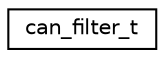 digraph "Graphical Class Hierarchy"
{
  edge [fontname="Helvetica",fontsize="10",labelfontname="Helvetica",labelfontsize="10"];
  node [fontname="Helvetica",fontsize="10",shape=record];
  rankdir="LR";
  Node0 [label="can_filter_t",height=0.2,width=0.4,color="black", fillcolor="white", style="filled",URL="$structcan__filter__t.html"];
}
